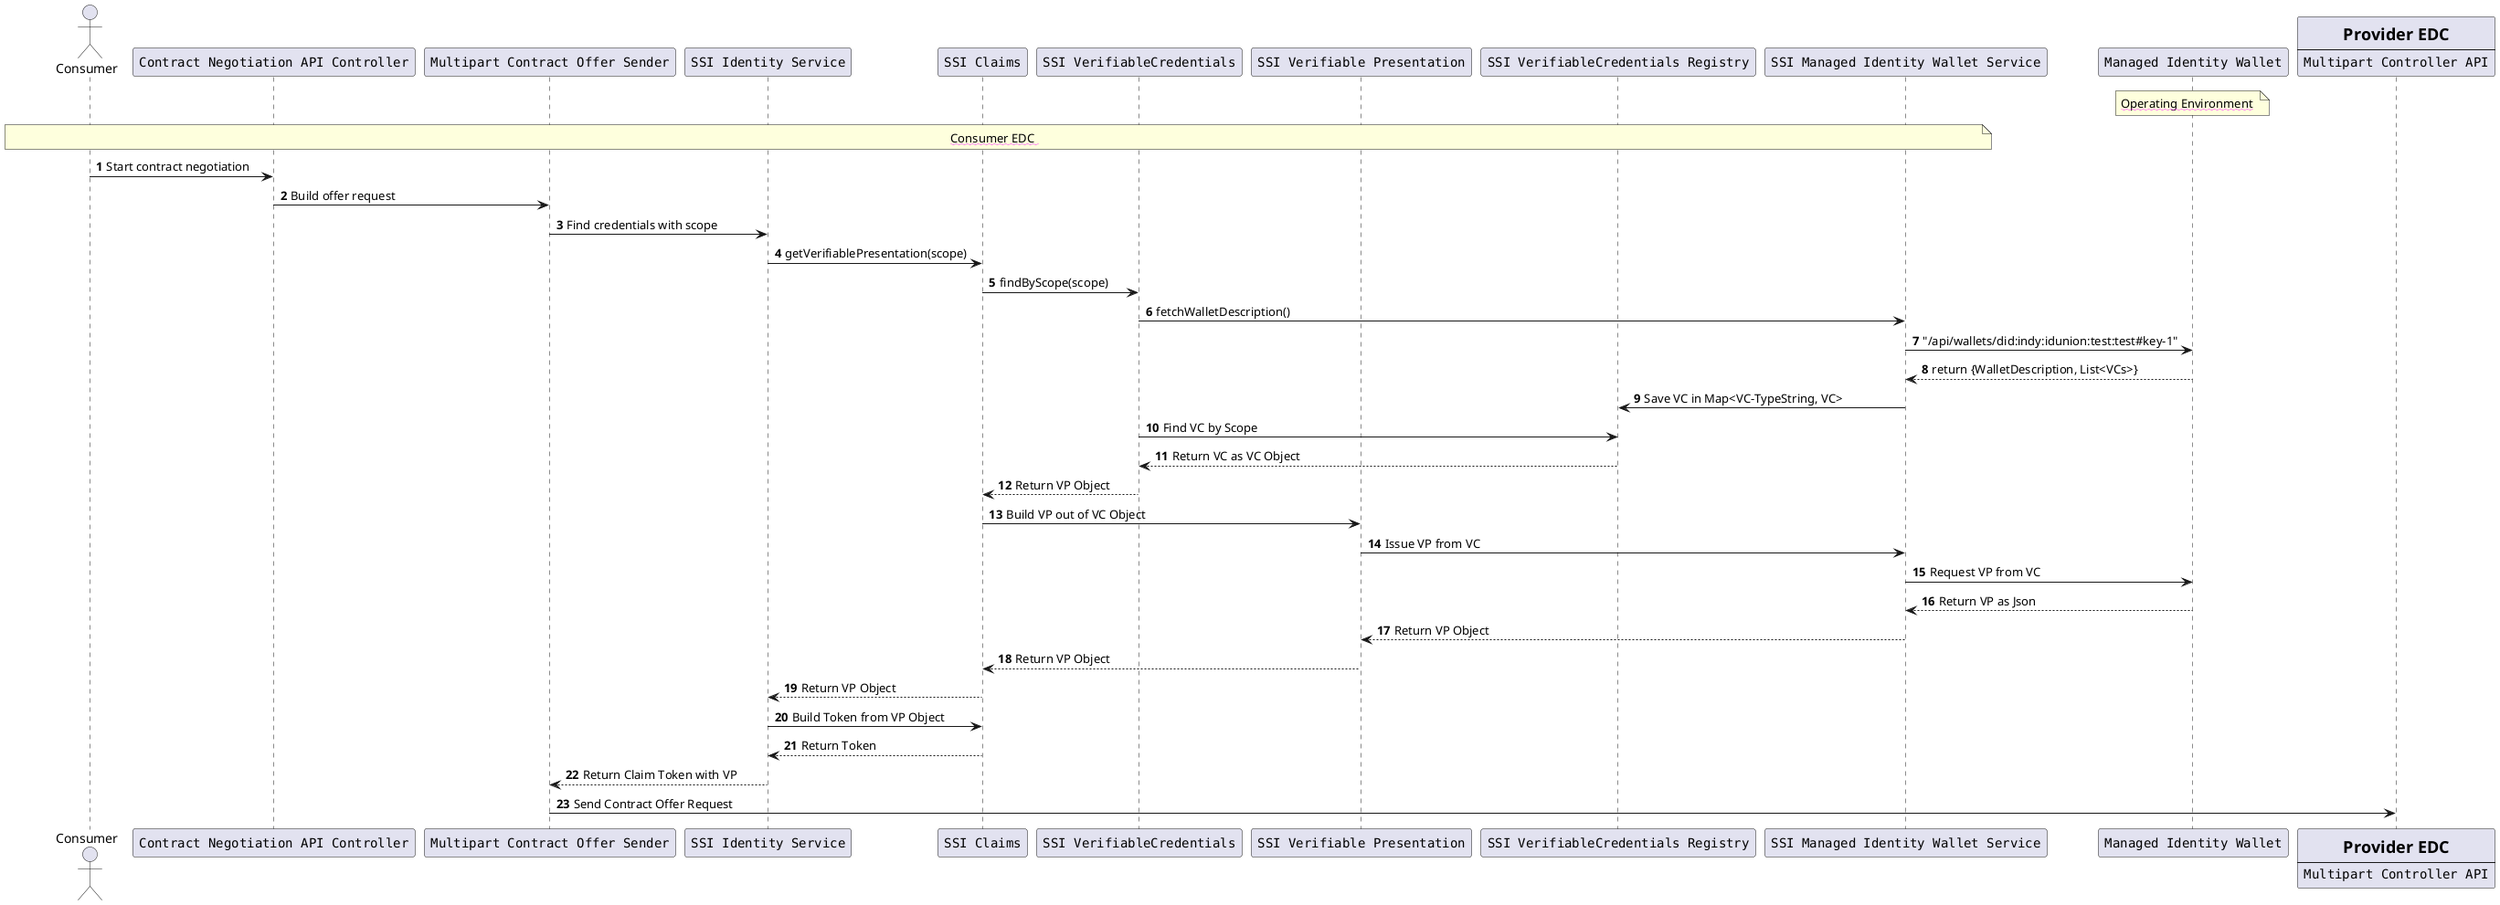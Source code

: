 /*
 * Copyright (c) 2022 ZF Friedrichshafen AG
 *
 * This program and the accompanying materials are made available under the
 * terms of the Apache License, Version 2.0 which is available at
 * https://www.apache.org/licenses/LICENSE-2.0
 *
 * SPDX-License-Identifier: Apache-2.0
 *
 * Contributors:
 *      ZF Friedrichshafen AG - Initial API and Implementation
 */

@startuml component
''Consumer Data Transfer puml''
''Shows the overview of how SSI-Extension is obtaining a verifiable credential by scope ''
actor Consumer

participant Contract_Negotiation_Consumer[
     ""Contract Negotiation API Controller""
]
participant Multipart_Contract_Offer_Sender[
     ""Multipart Contract Offer Sender""
]
participant Identity_Service_Consumer[
     ""SSI Identity Service""
]

participant SSI_Claims[
     ""SSI Claims""
]


participant SSI_VerifiableCredentials[
     ""SSI VerifiableCredentials""
]


participant SSI_Verifiable_Presentation[
     ""SSI Verifiable Presentation""
]

participant SSI_VerifiableCredentials_Registry[
     ""SSI VerifiableCredentials Registry""
]

participant SSI_Wallet_API_Service[
     ""SSI Managed Identity Wallet Service""
]

participant Managed_Identity_Wallet[
     ""Managed Identity Wallet""
]

participant Multipart_Controller_Provider[
     = Provider EDC
     ----
     ""Multipart Controller API""
]

note over Managed_Identity_Wallet
 <w:#FF33FF>Operating Environment </w>
end note
note over Consumer, SSI_Wallet_API_Service
 <w:#FF33FF>Consumer EDC </w>
end note
autonumber
Consumer -> Contract_Negotiation_Consumer : Start contract negotiation
Contract_Negotiation_Consumer -> Multipart_Contract_Offer_Sender : Build offer request
Multipart_Contract_Offer_Sender -> Identity_Service_Consumer : Find credentials with scope
Identity_Service_Consumer -> SSI_Claims : getVerifiablePresentation(scope)
SSI_Claims -> SSI_VerifiableCredentials : findByScope(scope)
SSI_VerifiableCredentials -> SSI_Wallet_API_Service: fetchWalletDescription()
SSI_Wallet_API_Service -> Managed_Identity_Wallet : "/api/wallets/did:indy:idunion:test:test#key-1"
Managed_Identity_Wallet --> SSI_Wallet_API_Service : return {WalletDescription, List<VCs>}
SSI_Wallet_API_Service -> SSI_VerifiableCredentials_Registry : Save VC in Map<VC-TypeString, VC>
SSI_VerifiableCredentials -> SSI_VerifiableCredentials_Registry : Find VC by Scope
SSI_VerifiableCredentials_Registry --> SSI_VerifiableCredentials : Return VC as VC Object
SSI_VerifiableCredentials --> SSI_Claims : Return VP Object
SSI_Claims -> SSI_Verifiable_Presentation : Build VP out of VC Object
SSI_Verifiable_Presentation -> SSI_Wallet_API_Service : Issue VP from VC
SSI_Wallet_API_Service -> Managed_Identity_Wallet : Request VP from VC
Managed_Identity_Wallet --> SSI_Wallet_API_Service : Return VP as Json
SSI_Wallet_API_Service --> SSI_Verifiable_Presentation : Return VP Object
SSI_Verifiable_Presentation --> SSI_Claims: Return VP Object
SSI_Claims --> Identity_Service_Consumer: Return VP Object
Identity_Service_Consumer -> SSI_Claims: Build Token from VP Object
SSI_Claims --> Identity_Service_Consumer: Return Token
Identity_Service_Consumer --> Multipart_Contract_Offer_Sender : Return Claim Token with VP
Multipart_Contract_Offer_Sender -> Multipart_Controller_Provider : Send Contract Offer Request
@enduml